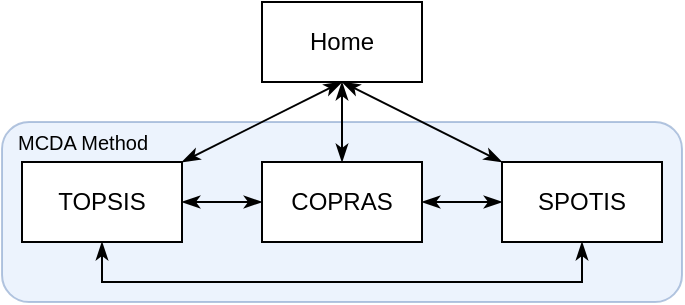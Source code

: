 <mxfile version="22.0.3" type="device">
  <diagram name="Page-1" id="2iokqd_nGcSUhwvzLgzX">
    <mxGraphModel dx="823" dy="472" grid="1" gridSize="10" guides="1" tooltips="1" connect="1" arrows="1" fold="1" page="1" pageScale="1" pageWidth="827" pageHeight="1169" math="0" shadow="0">
      <root>
        <mxCell id="0" />
        <mxCell id="1" parent="0" />
        <mxCell id="hARLpwjasESxxqnFSny7-12" value="" style="rounded=1;whiteSpace=wrap;html=1;fillColor=#dae8fc;strokeColor=#6c8ebf;opacity=50;" vertex="1" parent="1">
          <mxGeometry x="230" y="420" width="340" height="90" as="geometry" />
        </mxCell>
        <mxCell id="hARLpwjasESxxqnFSny7-1" value="Home" style="rounded=0;whiteSpace=wrap;html=1;" vertex="1" parent="1">
          <mxGeometry x="360" y="360" width="80" height="40" as="geometry" />
        </mxCell>
        <mxCell id="hARLpwjasESxxqnFSny7-6" style="rounded=0;orthogonalLoop=1;jettySize=auto;html=1;entryX=0.5;entryY=1;entryDx=0;entryDy=0;startArrow=classicThin;startFill=1;endArrow=classicThin;endFill=1;" edge="1" parent="1" source="hARLpwjasESxxqnFSny7-2" target="hARLpwjasESxxqnFSny7-1">
          <mxGeometry relative="1" as="geometry" />
        </mxCell>
        <mxCell id="hARLpwjasESxxqnFSny7-9" style="edgeStyle=orthogonalEdgeStyle;rounded=0;orthogonalLoop=1;jettySize=auto;html=1;entryX=0;entryY=0.5;entryDx=0;entryDy=0;startArrow=classicThin;startFill=1;endArrow=classicThin;endFill=1;" edge="1" parent="1" source="hARLpwjasESxxqnFSny7-2" target="hARLpwjasESxxqnFSny7-3">
          <mxGeometry relative="1" as="geometry" />
        </mxCell>
        <mxCell id="hARLpwjasESxxqnFSny7-2" value="TOPSIS" style="rounded=0;whiteSpace=wrap;html=1;" vertex="1" parent="1">
          <mxGeometry x="240" y="440" width="80" height="40" as="geometry" />
        </mxCell>
        <mxCell id="hARLpwjasESxxqnFSny7-7" style="edgeStyle=orthogonalEdgeStyle;rounded=0;orthogonalLoop=1;jettySize=auto;html=1;startArrow=classicThin;startFill=1;entryX=0.5;entryY=1;entryDx=0;entryDy=0;endArrow=classicThin;endFill=1;" edge="1" parent="1" source="hARLpwjasESxxqnFSny7-3" target="hARLpwjasESxxqnFSny7-1">
          <mxGeometry relative="1" as="geometry">
            <mxPoint x="400" y="400" as="targetPoint" />
          </mxGeometry>
        </mxCell>
        <mxCell id="hARLpwjasESxxqnFSny7-10" style="rounded=0;orthogonalLoop=1;jettySize=auto;html=1;entryX=0;entryY=0.5;entryDx=0;entryDy=0;startArrow=classicThin;startFill=1;endArrow=classicThin;endFill=1;" edge="1" parent="1" source="hARLpwjasESxxqnFSny7-3" target="hARLpwjasESxxqnFSny7-5">
          <mxGeometry relative="1" as="geometry" />
        </mxCell>
        <mxCell id="hARLpwjasESxxqnFSny7-3" value="COPRAS" style="rounded=0;whiteSpace=wrap;html=1;" vertex="1" parent="1">
          <mxGeometry x="360" y="440" width="80" height="40" as="geometry" />
        </mxCell>
        <mxCell id="hARLpwjasESxxqnFSny7-8" style="rounded=0;orthogonalLoop=1;jettySize=auto;html=1;entryX=0.5;entryY=1;entryDx=0;entryDy=0;startArrow=classicThin;startFill=1;endArrow=classicThin;endFill=1;" edge="1" parent="1" source="hARLpwjasESxxqnFSny7-5" target="hARLpwjasESxxqnFSny7-1">
          <mxGeometry relative="1" as="geometry" />
        </mxCell>
        <mxCell id="hARLpwjasESxxqnFSny7-11" style="edgeStyle=orthogonalEdgeStyle;rounded=0;orthogonalLoop=1;jettySize=auto;html=1;entryX=0.5;entryY=1;entryDx=0;entryDy=0;startArrow=classicThin;startFill=1;endArrow=classicThin;endFill=1;" edge="1" parent="1" source="hARLpwjasESxxqnFSny7-5" target="hARLpwjasESxxqnFSny7-2">
          <mxGeometry relative="1" as="geometry">
            <Array as="points">
              <mxPoint x="520" y="500" />
              <mxPoint x="280" y="500" />
            </Array>
          </mxGeometry>
        </mxCell>
        <mxCell id="hARLpwjasESxxqnFSny7-5" value="SPOTIS" style="rounded=0;whiteSpace=wrap;html=1;" vertex="1" parent="1">
          <mxGeometry x="480" y="440" width="80" height="40" as="geometry" />
        </mxCell>
        <mxCell id="hARLpwjasESxxqnFSny7-13" value="&lt;font style=&quot;font-size: 10px;&quot;&gt;MCDA Method&lt;/font&gt;" style="text;html=1;align=left;verticalAlign=middle;resizable=0;points=[];autosize=1;strokeColor=none;fillColor=none;fontSize=10;" vertex="1" parent="1">
          <mxGeometry x="236" y="415" width="90" height="30" as="geometry" />
        </mxCell>
      </root>
    </mxGraphModel>
  </diagram>
</mxfile>
